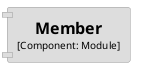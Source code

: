 @startuml
set separator none

top to bottom direction

skinparam {
  arrowFontSize 10
  defaultTextAlignment center
  wrapWidth 200
  maxMessageSize 100
  componentStyle uml1
}

hide stereotype

skinparam component<<WellPlateApplication.WellPlateApplication.Member>> {
  BackgroundColor #dddddd
  FontColor #000000
  BorderColor #9a9a9a
  shadowing false
}
skinparam rectangle<<WellPlateApplication.WellPlateApplication>> {
  BorderColor #9a9a9a
  FontColor #9a9a9a
  shadowing false
}

component "==Member\n<size:10>[Component: Module]</size>" <<WellPlateApplication.WellPlateApplication.Member>> as WellPlateApplication.WellPlateApplication.Member
@enduml